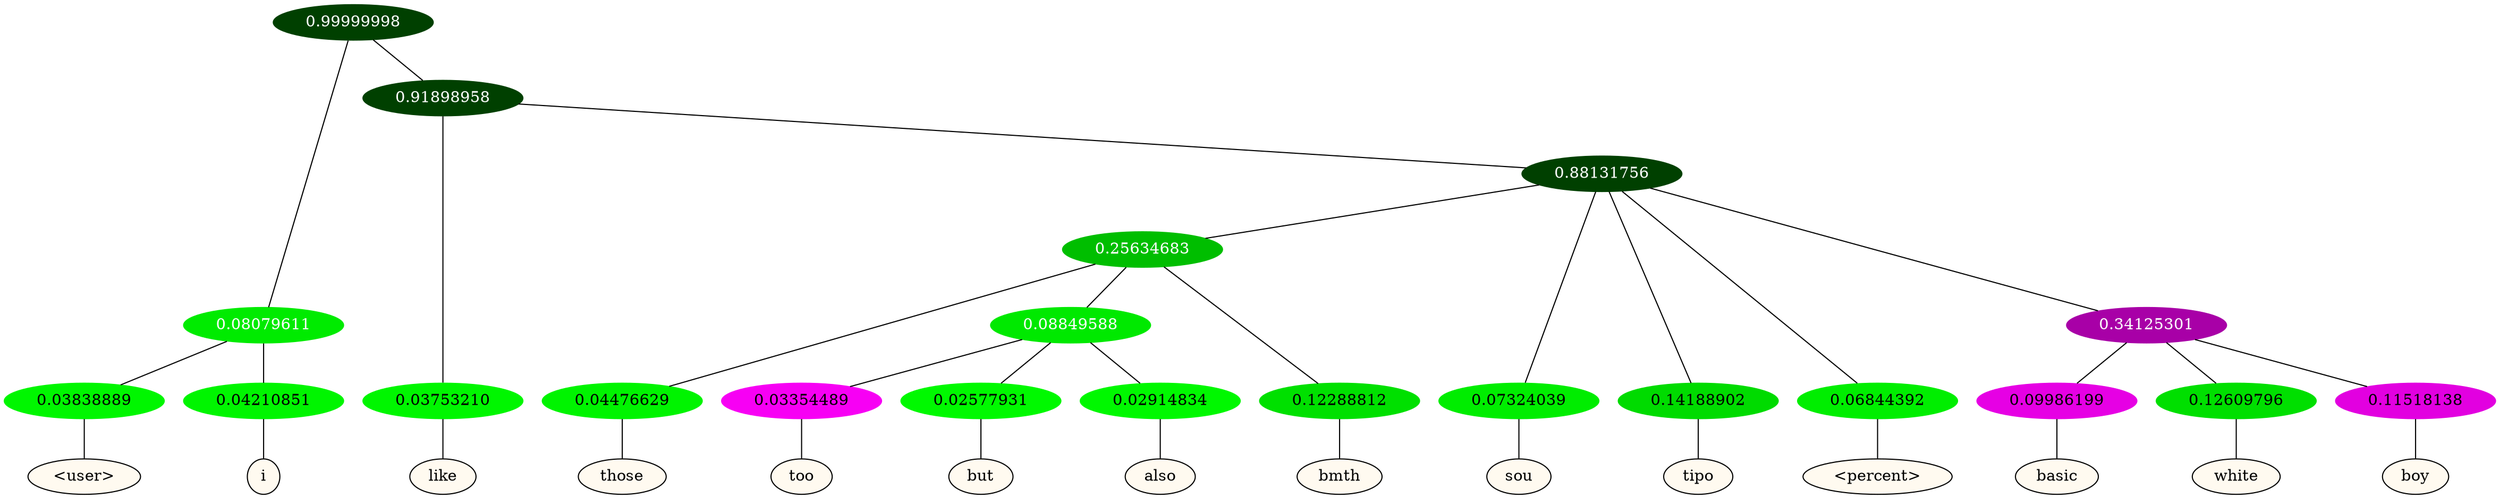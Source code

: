 graph {
	node [format=png height=0.15 nodesep=0.001 ordering=out overlap=prism overlap_scaling=0.01 ranksep=0.001 ratio=0.2 style=filled width=0.15]
	{
		rank=same
		a_w_3 [label="\<user\>" color=black fillcolor=floralwhite style="filled,solid"]
		a_w_4 [label=i color=black fillcolor=floralwhite style="filled,solid"]
		a_w_5 [label=like color=black fillcolor=floralwhite style="filled,solid"]
		a_w_12 [label=those color=black fillcolor=floralwhite style="filled,solid"]
		a_w_18 [label=too color=black fillcolor=floralwhite style="filled,solid"]
		a_w_19 [label=but color=black fillcolor=floralwhite style="filled,solid"]
		a_w_20 [label=also color=black fillcolor=floralwhite style="filled,solid"]
		a_w_14 [label=bmth color=black fillcolor=floralwhite style="filled,solid"]
		a_w_8 [label=sou color=black fillcolor=floralwhite style="filled,solid"]
		a_w_9 [label=tipo color=black fillcolor=floralwhite style="filled,solid"]
		a_w_10 [label="\<percent\>" color=black fillcolor=floralwhite style="filled,solid"]
		a_w_15 [label=basic color=black fillcolor=floralwhite style="filled,solid"]
		a_w_16 [label=white color=black fillcolor=floralwhite style="filled,solid"]
		a_w_17 [label=boy color=black fillcolor=floralwhite style="filled,solid"]
	}
	a_n_3 -- a_w_3
	a_n_4 -- a_w_4
	a_n_5 -- a_w_5
	a_n_12 -- a_w_12
	a_n_18 -- a_w_18
	a_n_19 -- a_w_19
	a_n_20 -- a_w_20
	a_n_14 -- a_w_14
	a_n_8 -- a_w_8
	a_n_9 -- a_w_9
	a_n_10 -- a_w_10
	a_n_15 -- a_w_15
	a_n_16 -- a_w_16
	a_n_17 -- a_w_17
	{
		rank=same
		a_n_3 [label=0.03838889 color="0.334 1.000 0.962" fontcolor=black]
		a_n_4 [label=0.04210851 color="0.334 1.000 0.958" fontcolor=black]
		a_n_5 [label=0.03753210 color="0.334 1.000 0.962" fontcolor=black]
		a_n_12 [label=0.04476629 color="0.334 1.000 0.955" fontcolor=black]
		a_n_18 [label=0.03354489 color="0.835 1.000 0.966" fontcolor=black]
		a_n_19 [label=0.02577931 color="0.334 1.000 0.974" fontcolor=black]
		a_n_20 [label=0.02914834 color="0.334 1.000 0.971" fontcolor=black]
		a_n_14 [label=0.12288812 color="0.334 1.000 0.877" fontcolor=black]
		a_n_8 [label=0.07324039 color="0.334 1.000 0.927" fontcolor=black]
		a_n_9 [label=0.14188902 color="0.334 1.000 0.858" fontcolor=black]
		a_n_10 [label=0.06844392 color="0.334 1.000 0.932" fontcolor=black]
		a_n_15 [label=0.09986199 color="0.835 1.000 0.900" fontcolor=black]
		a_n_16 [label=0.12609796 color="0.334 1.000 0.874" fontcolor=black]
		a_n_17 [label=0.11518138 color="0.835 1.000 0.885" fontcolor=black]
	}
	a_n_0 [label=0.99999998 color="0.334 1.000 0.250" fontcolor=grey99]
	a_n_1 [label=0.08079611 color="0.334 1.000 0.919" fontcolor=grey99]
	a_n_0 -- a_n_1
	a_n_2 [label=0.91898958 color="0.334 1.000 0.250" fontcolor=grey99]
	a_n_0 -- a_n_2
	a_n_1 -- a_n_3
	a_n_1 -- a_n_4
	a_n_2 -- a_n_5
	a_n_6 [label=0.88131756 color="0.334 1.000 0.250" fontcolor=grey99]
	a_n_2 -- a_n_6
	a_n_7 [label=0.25634683 color="0.334 1.000 0.744" fontcolor=grey99]
	a_n_6 -- a_n_7
	a_n_6 -- a_n_8
	a_n_6 -- a_n_9
	a_n_6 -- a_n_10
	a_n_11 [label=0.34125301 color="0.835 1.000 0.659" fontcolor=grey99]
	a_n_6 -- a_n_11
	a_n_7 -- a_n_12
	a_n_13 [label=0.08849588 color="0.334 1.000 0.912" fontcolor=grey99]
	a_n_7 -- a_n_13
	a_n_7 -- a_n_14
	a_n_11 -- a_n_15
	a_n_11 -- a_n_16
	a_n_11 -- a_n_17
	a_n_13 -- a_n_18
	a_n_13 -- a_n_19
	a_n_13 -- a_n_20
}
